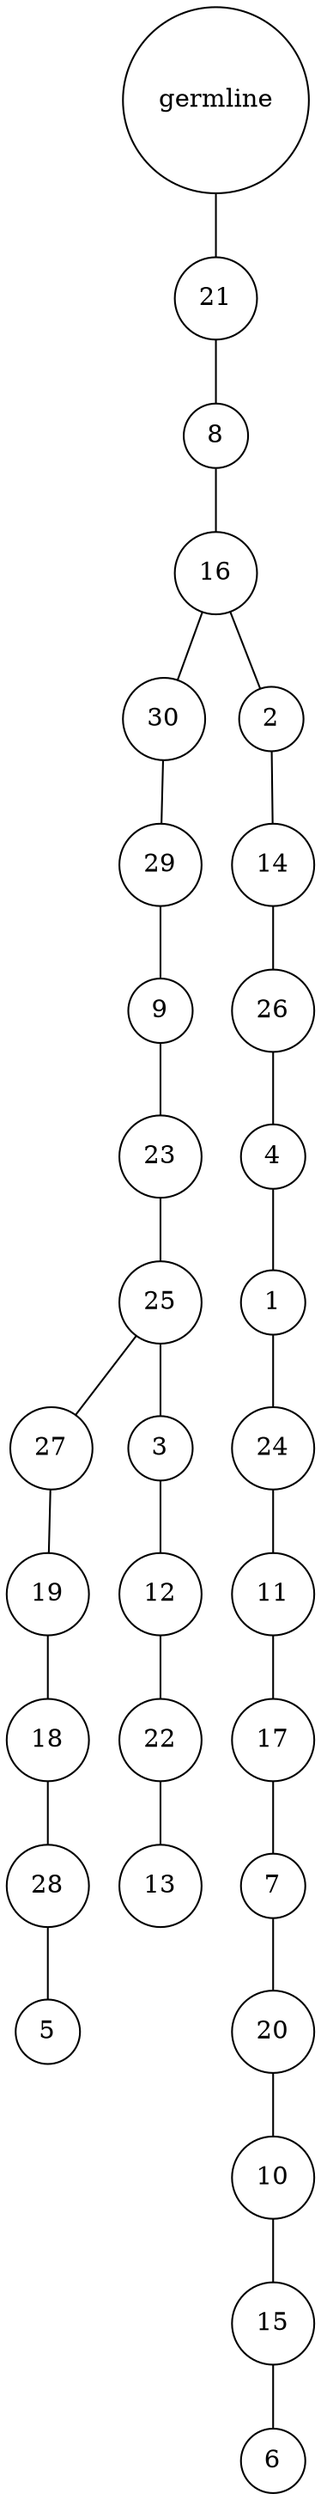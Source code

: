 graph {
	rankdir=UD;
	splines=line;
	node [shape=circle]
	"0x7f1e2dfc6430" [label="germline"];
	"0x7f1e2dfc6460" [label="21"];
	"0x7f1e2dfc6430" -- "0x7f1e2dfc6460" ;
	"0x7f1e2dfc6490" [label="8"];
	"0x7f1e2dfc6460" -- "0x7f1e2dfc6490" ;
	"0x7f1e2dfc64c0" [label="16"];
	"0x7f1e2dfc6490" -- "0x7f1e2dfc64c0" ;
	"0x7f1e2dfc64f0" [label="30"];
	"0x7f1e2dfc64c0" -- "0x7f1e2dfc64f0" ;
	"0x7f1e2dfc6520" [label="29"];
	"0x7f1e2dfc64f0" -- "0x7f1e2dfc6520" ;
	"0x7f1e2dfc6550" [label="9"];
	"0x7f1e2dfc6520" -- "0x7f1e2dfc6550" ;
	"0x7f1e2dfc6580" [label="23"];
	"0x7f1e2dfc6550" -- "0x7f1e2dfc6580" ;
	"0x7f1e2dfc65b0" [label="25"];
	"0x7f1e2dfc6580" -- "0x7f1e2dfc65b0" ;
	"0x7f1e2dfc65e0" [label="27"];
	"0x7f1e2dfc65b0" -- "0x7f1e2dfc65e0" ;
	"0x7f1e2dfc6610" [label="19"];
	"0x7f1e2dfc65e0" -- "0x7f1e2dfc6610" ;
	"0x7f1e2dfc6640" [label="18"];
	"0x7f1e2dfc6610" -- "0x7f1e2dfc6640" ;
	"0x7f1e2dfc6670" [label="28"];
	"0x7f1e2dfc6640" -- "0x7f1e2dfc6670" ;
	"0x7f1e2dfc66a0" [label="5"];
	"0x7f1e2dfc6670" -- "0x7f1e2dfc66a0" ;
	"0x7f1e2dfc66d0" [label="3"];
	"0x7f1e2dfc65b0" -- "0x7f1e2dfc66d0" ;
	"0x7f1e2dfc6700" [label="12"];
	"0x7f1e2dfc66d0" -- "0x7f1e2dfc6700" ;
	"0x7f1e2dfc6730" [label="22"];
	"0x7f1e2dfc6700" -- "0x7f1e2dfc6730" ;
	"0x7f1e2dfc6760" [label="13"];
	"0x7f1e2dfc6730" -- "0x7f1e2dfc6760" ;
	"0x7f1e2dfc6790" [label="2"];
	"0x7f1e2dfc64c0" -- "0x7f1e2dfc6790" ;
	"0x7f1e2dfc67c0" [label="14"];
	"0x7f1e2dfc6790" -- "0x7f1e2dfc67c0" ;
	"0x7f1e2dfc67f0" [label="26"];
	"0x7f1e2dfc67c0" -- "0x7f1e2dfc67f0" ;
	"0x7f1e2dfc6820" [label="4"];
	"0x7f1e2dfc67f0" -- "0x7f1e2dfc6820" ;
	"0x7f1e2dfc6850" [label="1"];
	"0x7f1e2dfc6820" -- "0x7f1e2dfc6850" ;
	"0x7f1e2dfc6880" [label="24"];
	"0x7f1e2dfc6850" -- "0x7f1e2dfc6880" ;
	"0x7f1e2dfc68b0" [label="11"];
	"0x7f1e2dfc6880" -- "0x7f1e2dfc68b0" ;
	"0x7f1e2dfc68e0" [label="17"];
	"0x7f1e2dfc68b0" -- "0x7f1e2dfc68e0" ;
	"0x7f1e2dfc6910" [label="7"];
	"0x7f1e2dfc68e0" -- "0x7f1e2dfc6910" ;
	"0x7f1e2dfc6940" [label="20"];
	"0x7f1e2dfc6910" -- "0x7f1e2dfc6940" ;
	"0x7f1e2dfc6970" [label="10"];
	"0x7f1e2dfc6940" -- "0x7f1e2dfc6970" ;
	"0x7f1e2dfc69a0" [label="15"];
	"0x7f1e2dfc6970" -- "0x7f1e2dfc69a0" ;
	"0x7f1e2dfc69d0" [label="6"];
	"0x7f1e2dfc69a0" -- "0x7f1e2dfc69d0" ;
}
